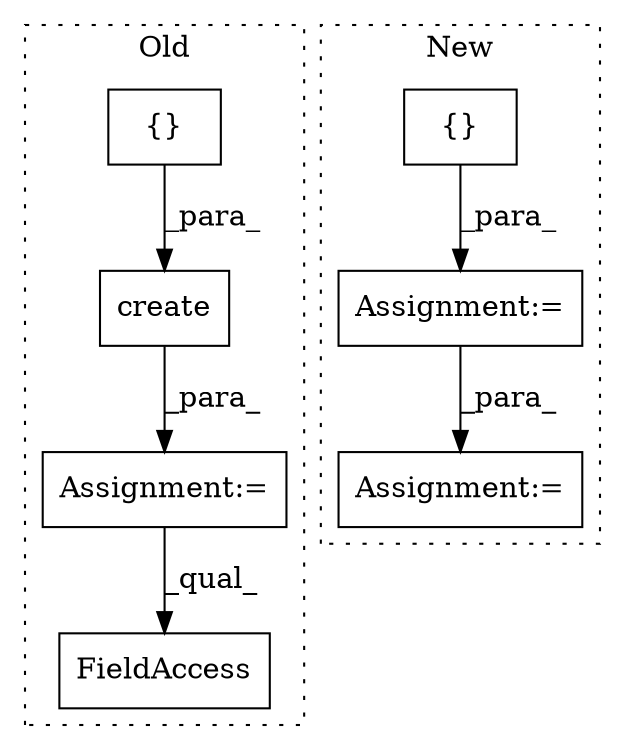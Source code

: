 digraph G {
subgraph cluster0 {
1 [label="create" a="32" s="1771,1816" l="7,1" shape="box"];
4 [label="Assignment:=" a="7" s="1765" l="1" shape="box"];
6 [label="FieldAccess" a="22" s="1829" l="15" shape="box"];
7 [label="{}" a="4" s="1794,1801" l="1,1" shape="box"];
label = "Old";
style="dotted";
}
subgraph cluster1 {
2 [label="{}" a="4" s="1824" l="2" shape="box"];
3 [label="Assignment:=" a="7" s="1814" l="1" shape="box"];
5 [label="Assignment:=" a="7" s="2147" l="1" shape="box"];
label = "New";
style="dotted";
}
1 -> 4 [label="_para_"];
2 -> 3 [label="_para_"];
3 -> 5 [label="_para_"];
4 -> 6 [label="_qual_"];
7 -> 1 [label="_para_"];
}